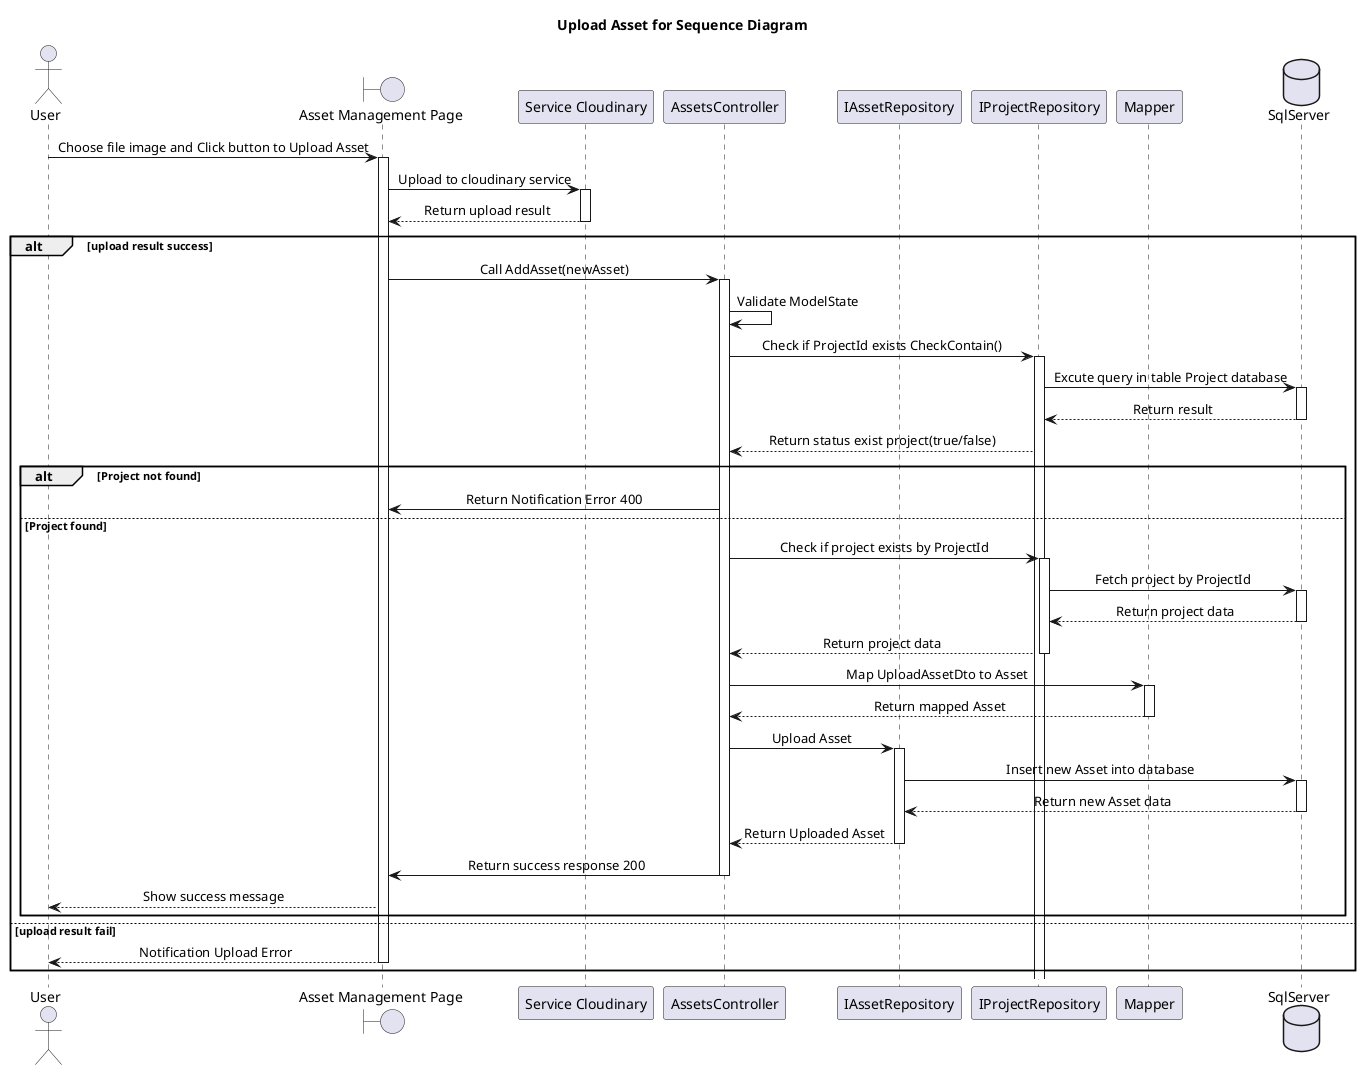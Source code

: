 @startuml
skinparam classAttributeIconSize 0
skinparam SequenceMessageAlignment center
Title Upload Asset for Sequence Diagram

actor "User" as U
boundary "Asset Management Page" as Hp
participant "Service Cloudinary" as SCloud
participant "AssetsController" as AssController
participant "IAssetRepository" as IAssRepo
participant "IProjectRepository" as IProjectRepo
participant "Mapper" as Mapper
database "SqlServer" as Db

U -> Hp : Choose file image and Click button to Upload Asset
activate Hp
Hp -> SCloud : Upload to cloudinary service
activate SCloud
SCloud --> Hp : Return upload result
deactivate SCloud
alt upload result success


    Hp -> AssController : Call AddAsset(newAsset)
    activate AssController
    AssController -> AssController : Validate ModelState
    AssController -> IProjectRepo : Check if ProjectId exists CheckContain()
    activate IProjectRepo
    IProjectRepo -> Db : Excute query in table Project database
    activate Db
    Db --> IProjectRepo : Return result
    deactivate Db
    IProjectRepo --> AssController : Return status exist project(true/false)
    alt Project not found
        AssController -> Hp : Return Notification Error 400
    else Project found
        AssController -> IProjectRepo : Check if project exists by ProjectId
        activate IProjectRepo
        IProjectRepo -> Db : Fetch project by ProjectId
        activate Db
        Db --> IProjectRepo : Return project data
        deactivate Db
        IProjectRepo --> AssController : Return project data
        deactivate IProjectRepo

        AssController -> Mapper : Map UploadAssetDto to Asset
        activate Mapper
        Mapper --> AssController : Return mapped Asset
        deactivate Mapper

        AssController -> IAssRepo : Upload Asset
        activate IAssRepo
        IAssRepo -> Db : Insert new Asset into database
        activate Db
        Db --> IAssRepo : Return new Asset data
        deactivate Db
        IAssRepo --> AssController : Return Uploaded Asset
        deactivate IAssRepo

        AssController -> Hp : Return success response 200
        deactivate AssController
        
        Hp --> U : Show success message

    end
else upload result fail
     Hp  --> U : Notification Upload Error
    deactivate Hp
end

@enduml
